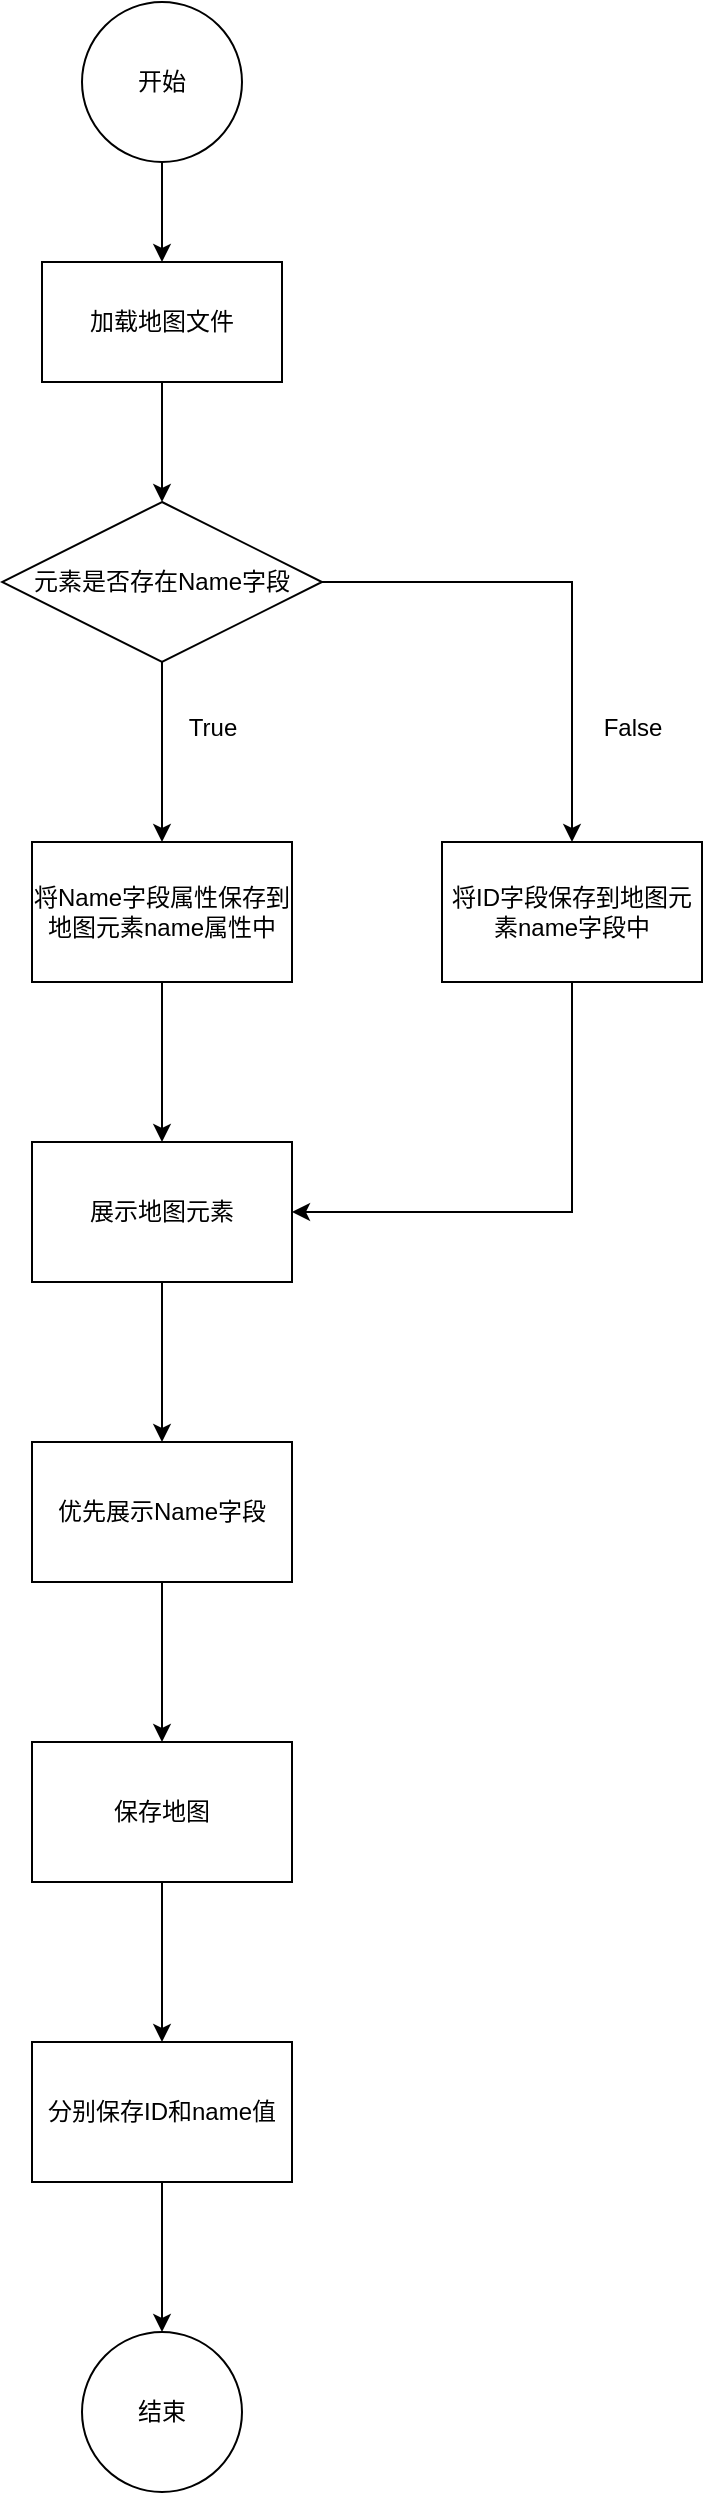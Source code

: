 <mxfile version="24.7.7" pages="3">
  <diagram name="兼容旧地图逻辑" id="xvpl26SNtnul0AfIKjLn">
    <mxGraphModel dx="1136" dy="655" grid="1" gridSize="10" guides="1" tooltips="1" connect="1" arrows="1" fold="1" page="1" pageScale="1" pageWidth="827" pageHeight="1169" background="none" math="0" shadow="0">
      <root>
        <mxCell id="0" />
        <mxCell id="1" parent="0" />
        <mxCell id="0mVLWJtBHGWq4rqNhBsn-3" value="" style="edgeStyle=orthogonalEdgeStyle;rounded=0;orthogonalLoop=1;jettySize=auto;html=1;" edge="1" parent="1" source="0mVLWJtBHGWq4rqNhBsn-11" target="0mVLWJtBHGWq4rqNhBsn-2">
          <mxGeometry relative="1" as="geometry" />
        </mxCell>
        <mxCell id="0mVLWJtBHGWq4rqNhBsn-1" value="开始" style="ellipse;whiteSpace=wrap;html=1;aspect=fixed;" vertex="1" parent="1">
          <mxGeometry x="60" y="20" width="80" height="80" as="geometry" />
        </mxCell>
        <mxCell id="0mVLWJtBHGWq4rqNhBsn-5" value="" style="edgeStyle=orthogonalEdgeStyle;rounded=0;orthogonalLoop=1;jettySize=auto;html=1;" edge="1" parent="1" source="0mVLWJtBHGWq4rqNhBsn-2" target="0mVLWJtBHGWq4rqNhBsn-4">
          <mxGeometry relative="1" as="geometry" />
        </mxCell>
        <mxCell id="0mVLWJtBHGWq4rqNhBsn-7" value="" style="edgeStyle=orthogonalEdgeStyle;rounded=0;orthogonalLoop=1;jettySize=auto;html=1;" edge="1" parent="1" source="0mVLWJtBHGWq4rqNhBsn-2" target="0mVLWJtBHGWq4rqNhBsn-6">
          <mxGeometry relative="1" as="geometry" />
        </mxCell>
        <mxCell id="0mVLWJtBHGWq4rqNhBsn-2" value="元素是否存在Name字段" style="rhombus;whiteSpace=wrap;html=1;" vertex="1" parent="1">
          <mxGeometry x="20" y="270" width="160" height="80" as="geometry" />
        </mxCell>
        <mxCell id="0mVLWJtBHGWq4rqNhBsn-15" value="" style="edgeStyle=orthogonalEdgeStyle;rounded=0;orthogonalLoop=1;jettySize=auto;html=1;" edge="1" parent="1" source="0mVLWJtBHGWq4rqNhBsn-4" target="0mVLWJtBHGWq4rqNhBsn-14">
          <mxGeometry relative="1" as="geometry" />
        </mxCell>
        <mxCell id="0mVLWJtBHGWq4rqNhBsn-4" value="将Name字段属性保存到地图元素name属性中" style="whiteSpace=wrap;html=1;" vertex="1" parent="1">
          <mxGeometry x="35" y="440" width="130" height="70" as="geometry" />
        </mxCell>
        <mxCell id="0mVLWJtBHGWq4rqNhBsn-16" style="edgeStyle=orthogonalEdgeStyle;rounded=0;orthogonalLoop=1;jettySize=auto;html=1;exitX=0.5;exitY=1;exitDx=0;exitDy=0;entryX=1;entryY=0.5;entryDx=0;entryDy=0;" edge="1" parent="1" source="0mVLWJtBHGWq4rqNhBsn-6" target="0mVLWJtBHGWq4rqNhBsn-14">
          <mxGeometry relative="1" as="geometry" />
        </mxCell>
        <mxCell id="0mVLWJtBHGWq4rqNhBsn-6" value="将ID字段保存到地图元素name字段中" style="whiteSpace=wrap;html=1;" vertex="1" parent="1">
          <mxGeometry x="240" y="440" width="130" height="70" as="geometry" />
        </mxCell>
        <mxCell id="0mVLWJtBHGWq4rqNhBsn-8" value="False" style="text;html=1;align=center;verticalAlign=middle;resizable=0;points=[];autosize=1;strokeColor=none;fillColor=none;" vertex="1" parent="1">
          <mxGeometry x="310" y="368" width="50" height="30" as="geometry" />
        </mxCell>
        <mxCell id="0mVLWJtBHGWq4rqNhBsn-9" value="True" style="text;html=1;align=center;verticalAlign=middle;resizable=0;points=[];autosize=1;strokeColor=none;fillColor=none;" vertex="1" parent="1">
          <mxGeometry x="100" y="368" width="50" height="30" as="geometry" />
        </mxCell>
        <mxCell id="0mVLWJtBHGWq4rqNhBsn-12" value="" style="edgeStyle=orthogonalEdgeStyle;rounded=0;orthogonalLoop=1;jettySize=auto;html=1;" edge="1" parent="1" source="0mVLWJtBHGWq4rqNhBsn-1" target="0mVLWJtBHGWq4rqNhBsn-11">
          <mxGeometry relative="1" as="geometry">
            <mxPoint x="100" y="120" as="sourcePoint" />
            <mxPoint x="100" y="270" as="targetPoint" />
          </mxGeometry>
        </mxCell>
        <mxCell id="0mVLWJtBHGWq4rqNhBsn-11" value="加载地图文件" style="whiteSpace=wrap;html=1;" vertex="1" parent="1">
          <mxGeometry x="40" y="150" width="120" height="60" as="geometry" />
        </mxCell>
        <mxCell id="0mVLWJtBHGWq4rqNhBsn-18" value="" style="edgeStyle=orthogonalEdgeStyle;rounded=0;orthogonalLoop=1;jettySize=auto;html=1;" edge="1" parent="1" source="0mVLWJtBHGWq4rqNhBsn-14" target="0mVLWJtBHGWq4rqNhBsn-17">
          <mxGeometry relative="1" as="geometry" />
        </mxCell>
        <mxCell id="0mVLWJtBHGWq4rqNhBsn-14" value="展示地图元素" style="whiteSpace=wrap;html=1;" vertex="1" parent="1">
          <mxGeometry x="35" y="590" width="130" height="70" as="geometry" />
        </mxCell>
        <mxCell id="VlWt8vWi1kNDPKvYOk3Q-2" value="" style="edgeStyle=orthogonalEdgeStyle;rounded=0;orthogonalLoop=1;jettySize=auto;html=1;" edge="1" parent="1" source="0mVLWJtBHGWq4rqNhBsn-17" target="VlWt8vWi1kNDPKvYOk3Q-1">
          <mxGeometry relative="1" as="geometry" />
        </mxCell>
        <mxCell id="0mVLWJtBHGWq4rqNhBsn-17" value="优先展示Name字段" style="whiteSpace=wrap;html=1;" vertex="1" parent="1">
          <mxGeometry x="35" y="740" width="130" height="70" as="geometry" />
        </mxCell>
        <mxCell id="VlWt8vWi1kNDPKvYOk3Q-4" value="" style="edgeStyle=orthogonalEdgeStyle;rounded=0;orthogonalLoop=1;jettySize=auto;html=1;" edge="1" parent="1" source="VlWt8vWi1kNDPKvYOk3Q-1" target="VlWt8vWi1kNDPKvYOk3Q-3">
          <mxGeometry relative="1" as="geometry" />
        </mxCell>
        <mxCell id="VlWt8vWi1kNDPKvYOk3Q-1" value="保存地图" style="whiteSpace=wrap;html=1;" vertex="1" parent="1">
          <mxGeometry x="35" y="890" width="130" height="70" as="geometry" />
        </mxCell>
        <mxCell id="VlWt8vWi1kNDPKvYOk3Q-6" value="" style="edgeStyle=orthogonalEdgeStyle;rounded=0;orthogonalLoop=1;jettySize=auto;html=1;" edge="1" parent="1" source="VlWt8vWi1kNDPKvYOk3Q-3" target="VlWt8vWi1kNDPKvYOk3Q-5">
          <mxGeometry relative="1" as="geometry" />
        </mxCell>
        <mxCell id="VlWt8vWi1kNDPKvYOk3Q-3" value="分别保存ID和name值" style="whiteSpace=wrap;html=1;" vertex="1" parent="1">
          <mxGeometry x="35" y="1040" width="130" height="70" as="geometry" />
        </mxCell>
        <mxCell id="VlWt8vWi1kNDPKvYOk3Q-5" value="结束" style="ellipse;whiteSpace=wrap;html=1;" vertex="1" parent="1">
          <mxGeometry x="60" y="1185" width="80" height="80" as="geometry" />
        </mxCell>
      </root>
    </mxGraphModel>
  </diagram>
  <diagram id="aAh9JFZ_EVJnul-tt9yJ" name="第 3 页">
    <mxGraphModel dx="1363" dy="786" grid="1" gridSize="10" guides="1" tooltips="1" connect="1" arrows="1" fold="1" page="1" pageScale="1" pageWidth="827" pageHeight="1169" math="0" shadow="0">
      <root>
        <mxCell id="0" />
        <mxCell id="1" parent="0" />
        <mxCell id="w8SoABrbfPQCnrv6jzxL-2" value="开始" style="ellipse;whiteSpace=wrap;html=1;aspect=fixed;" vertex="1" parent="1">
          <mxGeometry x="60" y="20" width="80" height="80" as="geometry" />
        </mxCell>
        <mxCell id="w8SoABrbfPQCnrv6jzxL-12" value="" style="edgeStyle=orthogonalEdgeStyle;rounded=0;orthogonalLoop=1;jettySize=auto;html=1;" edge="1" parent="1" source="w8SoABrbfPQCnrv6jzxL-2" target="w8SoABrbfPQCnrv6jzxL-13">
          <mxGeometry relative="1" as="geometry">
            <mxPoint x="100" y="120" as="sourcePoint" />
            <mxPoint x="100" y="270" as="targetPoint" />
          </mxGeometry>
        </mxCell>
        <mxCell id="w8SoABrbfPQCnrv6jzxL-23" value="" style="edgeStyle=orthogonalEdgeStyle;rounded=0;orthogonalLoop=1;jettySize=auto;html=1;" edge="1" parent="1" source="w8SoABrbfPQCnrv6jzxL-13" target="w8SoABrbfPQCnrv6jzxL-15">
          <mxGeometry relative="1" as="geometry" />
        </mxCell>
        <mxCell id="w8SoABrbfPQCnrv6jzxL-13" value="加载地图文件" style="whiteSpace=wrap;html=1;" vertex="1" parent="1">
          <mxGeometry x="40" y="150" width="120" height="60" as="geometry" />
        </mxCell>
        <mxCell id="w8SoABrbfPQCnrv6jzxL-25" value="" style="edgeStyle=orthogonalEdgeStyle;rounded=0;orthogonalLoop=1;jettySize=auto;html=1;" edge="1" parent="1" source="w8SoABrbfPQCnrv6jzxL-15" target="w8SoABrbfPQCnrv6jzxL-24">
          <mxGeometry relative="1" as="geometry" />
        </mxCell>
        <mxCell id="w8SoABrbfPQCnrv6jzxL-15" value="展示地图元素" style="whiteSpace=wrap;html=1;" vertex="1" parent="1">
          <mxGeometry x="35" y="280" width="130" height="70" as="geometry" />
        </mxCell>
        <mxCell id="w8SoABrbfPQCnrv6jzxL-18" value="" style="edgeStyle=orthogonalEdgeStyle;rounded=0;orthogonalLoop=1;jettySize=auto;html=1;" edge="1" parent="1" source="w8SoABrbfPQCnrv6jzxL-19" target="w8SoABrbfPQCnrv6jzxL-21">
          <mxGeometry relative="1" as="geometry" />
        </mxCell>
        <mxCell id="w8SoABrbfPQCnrv6jzxL-19" value="保存地图" style="whiteSpace=wrap;html=1;" vertex="1" parent="1">
          <mxGeometry x="35" y="760" width="130" height="70" as="geometry" />
        </mxCell>
        <mxCell id="w8SoABrbfPQCnrv6jzxL-20" value="" style="edgeStyle=orthogonalEdgeStyle;rounded=0;orthogonalLoop=1;jettySize=auto;html=1;" edge="1" parent="1" source="w8SoABrbfPQCnrv6jzxL-21" target="w8SoABrbfPQCnrv6jzxL-22">
          <mxGeometry relative="1" as="geometry" />
        </mxCell>
        <mxCell id="w8SoABrbfPQCnrv6jzxL-21" value="分别保存ID和name值" style="whiteSpace=wrap;html=1;" vertex="1" parent="1">
          <mxGeometry x="35" y="910" width="130" height="70" as="geometry" />
        </mxCell>
        <mxCell id="w8SoABrbfPQCnrv6jzxL-22" value="结束" style="ellipse;whiteSpace=wrap;html=1;" vertex="1" parent="1">
          <mxGeometry x="60" y="1060" width="80" height="80" as="geometry" />
        </mxCell>
        <mxCell id="w8SoABrbfPQCnrv6jzxL-27" value="" style="edgeStyle=orthogonalEdgeStyle;rounded=0;orthogonalLoop=1;jettySize=auto;html=1;" edge="1" parent="1" source="w8SoABrbfPQCnrv6jzxL-24" target="w8SoABrbfPQCnrv6jzxL-26">
          <mxGeometry relative="1" as="geometry" />
        </mxCell>
        <mxCell id="w8SoABrbfPQCnrv6jzxL-29" value="" style="edgeStyle=orthogonalEdgeStyle;rounded=0;orthogonalLoop=1;jettySize=auto;html=1;" edge="1" parent="1" source="w8SoABrbfPQCnrv6jzxL-24" target="w8SoABrbfPQCnrv6jzxL-28">
          <mxGeometry relative="1" as="geometry" />
        </mxCell>
        <mxCell id="w8SoABrbfPQCnrv6jzxL-24" value="是否存在name字段" style="rhombus;whiteSpace=wrap;html=1;" vertex="1" parent="1">
          <mxGeometry x="10" y="425" width="180" height="80" as="geometry" />
        </mxCell>
        <mxCell id="w8SoABrbfPQCnrv6jzxL-32" value="" style="edgeStyle=orthogonalEdgeStyle;rounded=0;orthogonalLoop=1;jettySize=auto;html=1;" edge="1" parent="1" source="w8SoABrbfPQCnrv6jzxL-26" target="w8SoABrbfPQCnrv6jzxL-19">
          <mxGeometry relative="1" as="geometry" />
        </mxCell>
        <mxCell id="w8SoABrbfPQCnrv6jzxL-26" value="展示name" style="whiteSpace=wrap;html=1;" vertex="1" parent="1">
          <mxGeometry x="40" y="595" width="120" height="60" as="geometry" />
        </mxCell>
        <mxCell id="w8SoABrbfPQCnrv6jzxL-33" style="edgeStyle=orthogonalEdgeStyle;rounded=0;orthogonalLoop=1;jettySize=auto;html=1;exitX=0.5;exitY=1;exitDx=0;exitDy=0;entryX=1;entryY=0.5;entryDx=0;entryDy=0;" edge="1" parent="1" source="w8SoABrbfPQCnrv6jzxL-28" target="w8SoABrbfPQCnrv6jzxL-19">
          <mxGeometry relative="1" as="geometry" />
        </mxCell>
        <mxCell id="w8SoABrbfPQCnrv6jzxL-28" value="展示ID" style="whiteSpace=wrap;html=1;" vertex="1" parent="1">
          <mxGeometry x="270" y="595" width="120" height="60" as="geometry" />
        </mxCell>
        <mxCell id="w8SoABrbfPQCnrv6jzxL-30" value="True" style="text;html=1;align=center;verticalAlign=middle;resizable=0;points=[];autosize=1;strokeColor=none;fillColor=none;" vertex="1" parent="1">
          <mxGeometry x="105" y="530" width="50" height="30" as="geometry" />
        </mxCell>
        <mxCell id="w8SoABrbfPQCnrv6jzxL-31" value="False" style="text;html=1;align=center;verticalAlign=middle;resizable=0;points=[];autosize=1;strokeColor=none;fillColor=none;" vertex="1" parent="1">
          <mxGeometry x="340" y="530" width="50" height="30" as="geometry" />
        </mxCell>
      </root>
    </mxGraphModel>
  </diagram>
  <diagram id="t0oiFkgRKFAE2WduGixm" name="兼容新建图工具逻辑">
    <mxGraphModel dx="1363" dy="786" grid="1" gridSize="10" guides="1" tooltips="1" connect="1" arrows="1" fold="1" page="1" pageScale="1" pageWidth="827" pageHeight="1169" math="0" shadow="0">
      <root>
        <mxCell id="0" />
        <mxCell id="1" parent="0" />
        <mxCell id="c8AF4KP7w588mM3A0AQD-2" value="" style="edgeStyle=orthogonalEdgeStyle;rounded=0;orthogonalLoop=1;jettySize=auto;html=1;" edge="1" parent="1" source="5AE7SjxUp83mInxWvdfV-1" target="c8AF4KP7w588mM3A0AQD-1">
          <mxGeometry relative="1" as="geometry" />
        </mxCell>
        <mxCell id="5AE7SjxUp83mInxWvdfV-1" value="开始" style="ellipse;whiteSpace=wrap;html=1;aspect=fixed;" vertex="1" parent="1">
          <mxGeometry x="374" y="120" width="80" height="80" as="geometry" />
        </mxCell>
        <mxCell id="gzWQzHE9C6eQr_B8XggW-4" value="" style="edgeStyle=orthogonalEdgeStyle;rounded=0;orthogonalLoop=1;jettySize=auto;html=1;" edge="1" parent="1" source="c8AF4KP7w588mM3A0AQD-1" target="gzWQzHE9C6eQr_B8XggW-3">
          <mxGeometry relative="1" as="geometry" />
        </mxCell>
        <mxCell id="c8AF4KP7w588mM3A0AQD-1" value="加载地图" style="whiteSpace=wrap;html=1;" vertex="1" parent="1">
          <mxGeometry x="334" y="290" width="160" height="70" as="geometry" />
        </mxCell>
        <mxCell id="gzWQzHE9C6eQr_B8XggW-6" value="" style="edgeStyle=orthogonalEdgeStyle;rounded=0;orthogonalLoop=1;jettySize=auto;html=1;" edge="1" parent="1" source="gzWQzHE9C6eQr_B8XggW-3" target="gzWQzHE9C6eQr_B8XggW-5">
          <mxGeometry relative="1" as="geometry" />
        </mxCell>
        <mxCell id="gzWQzHE9C6eQr_B8XggW-3" value="地图中展示元素属性时，只展示name字段（ID展示唯一性）" style="whiteSpace=wrap;html=1;" vertex="1" parent="1">
          <mxGeometry x="334" y="440" width="160" height="70" as="geometry" />
        </mxCell>
        <mxCell id="gzWQzHE9C6eQr_B8XggW-8" value="" style="edgeStyle=orthogonalEdgeStyle;rounded=0;orthogonalLoop=1;jettySize=auto;html=1;" edge="1" parent="1" source="gzWQzHE9C6eQr_B8XggW-5" target="gzWQzHE9C6eQr_B8XggW-7">
          <mxGeometry relative="1" as="geometry" />
        </mxCell>
        <mxCell id="gzWQzHE9C6eQr_B8XggW-5" value="保存地图" style="whiteSpace=wrap;html=1;" vertex="1" parent="1">
          <mxGeometry x="334" y="590" width="160" height="70" as="geometry" />
        </mxCell>
        <mxCell id="gzWQzHE9C6eQr_B8XggW-7" value="结束" style="ellipse;whiteSpace=wrap;html=1;" vertex="1" parent="1">
          <mxGeometry x="374" y="735" width="80" height="80" as="geometry" />
        </mxCell>
      </root>
    </mxGraphModel>
  </diagram>
</mxfile>
